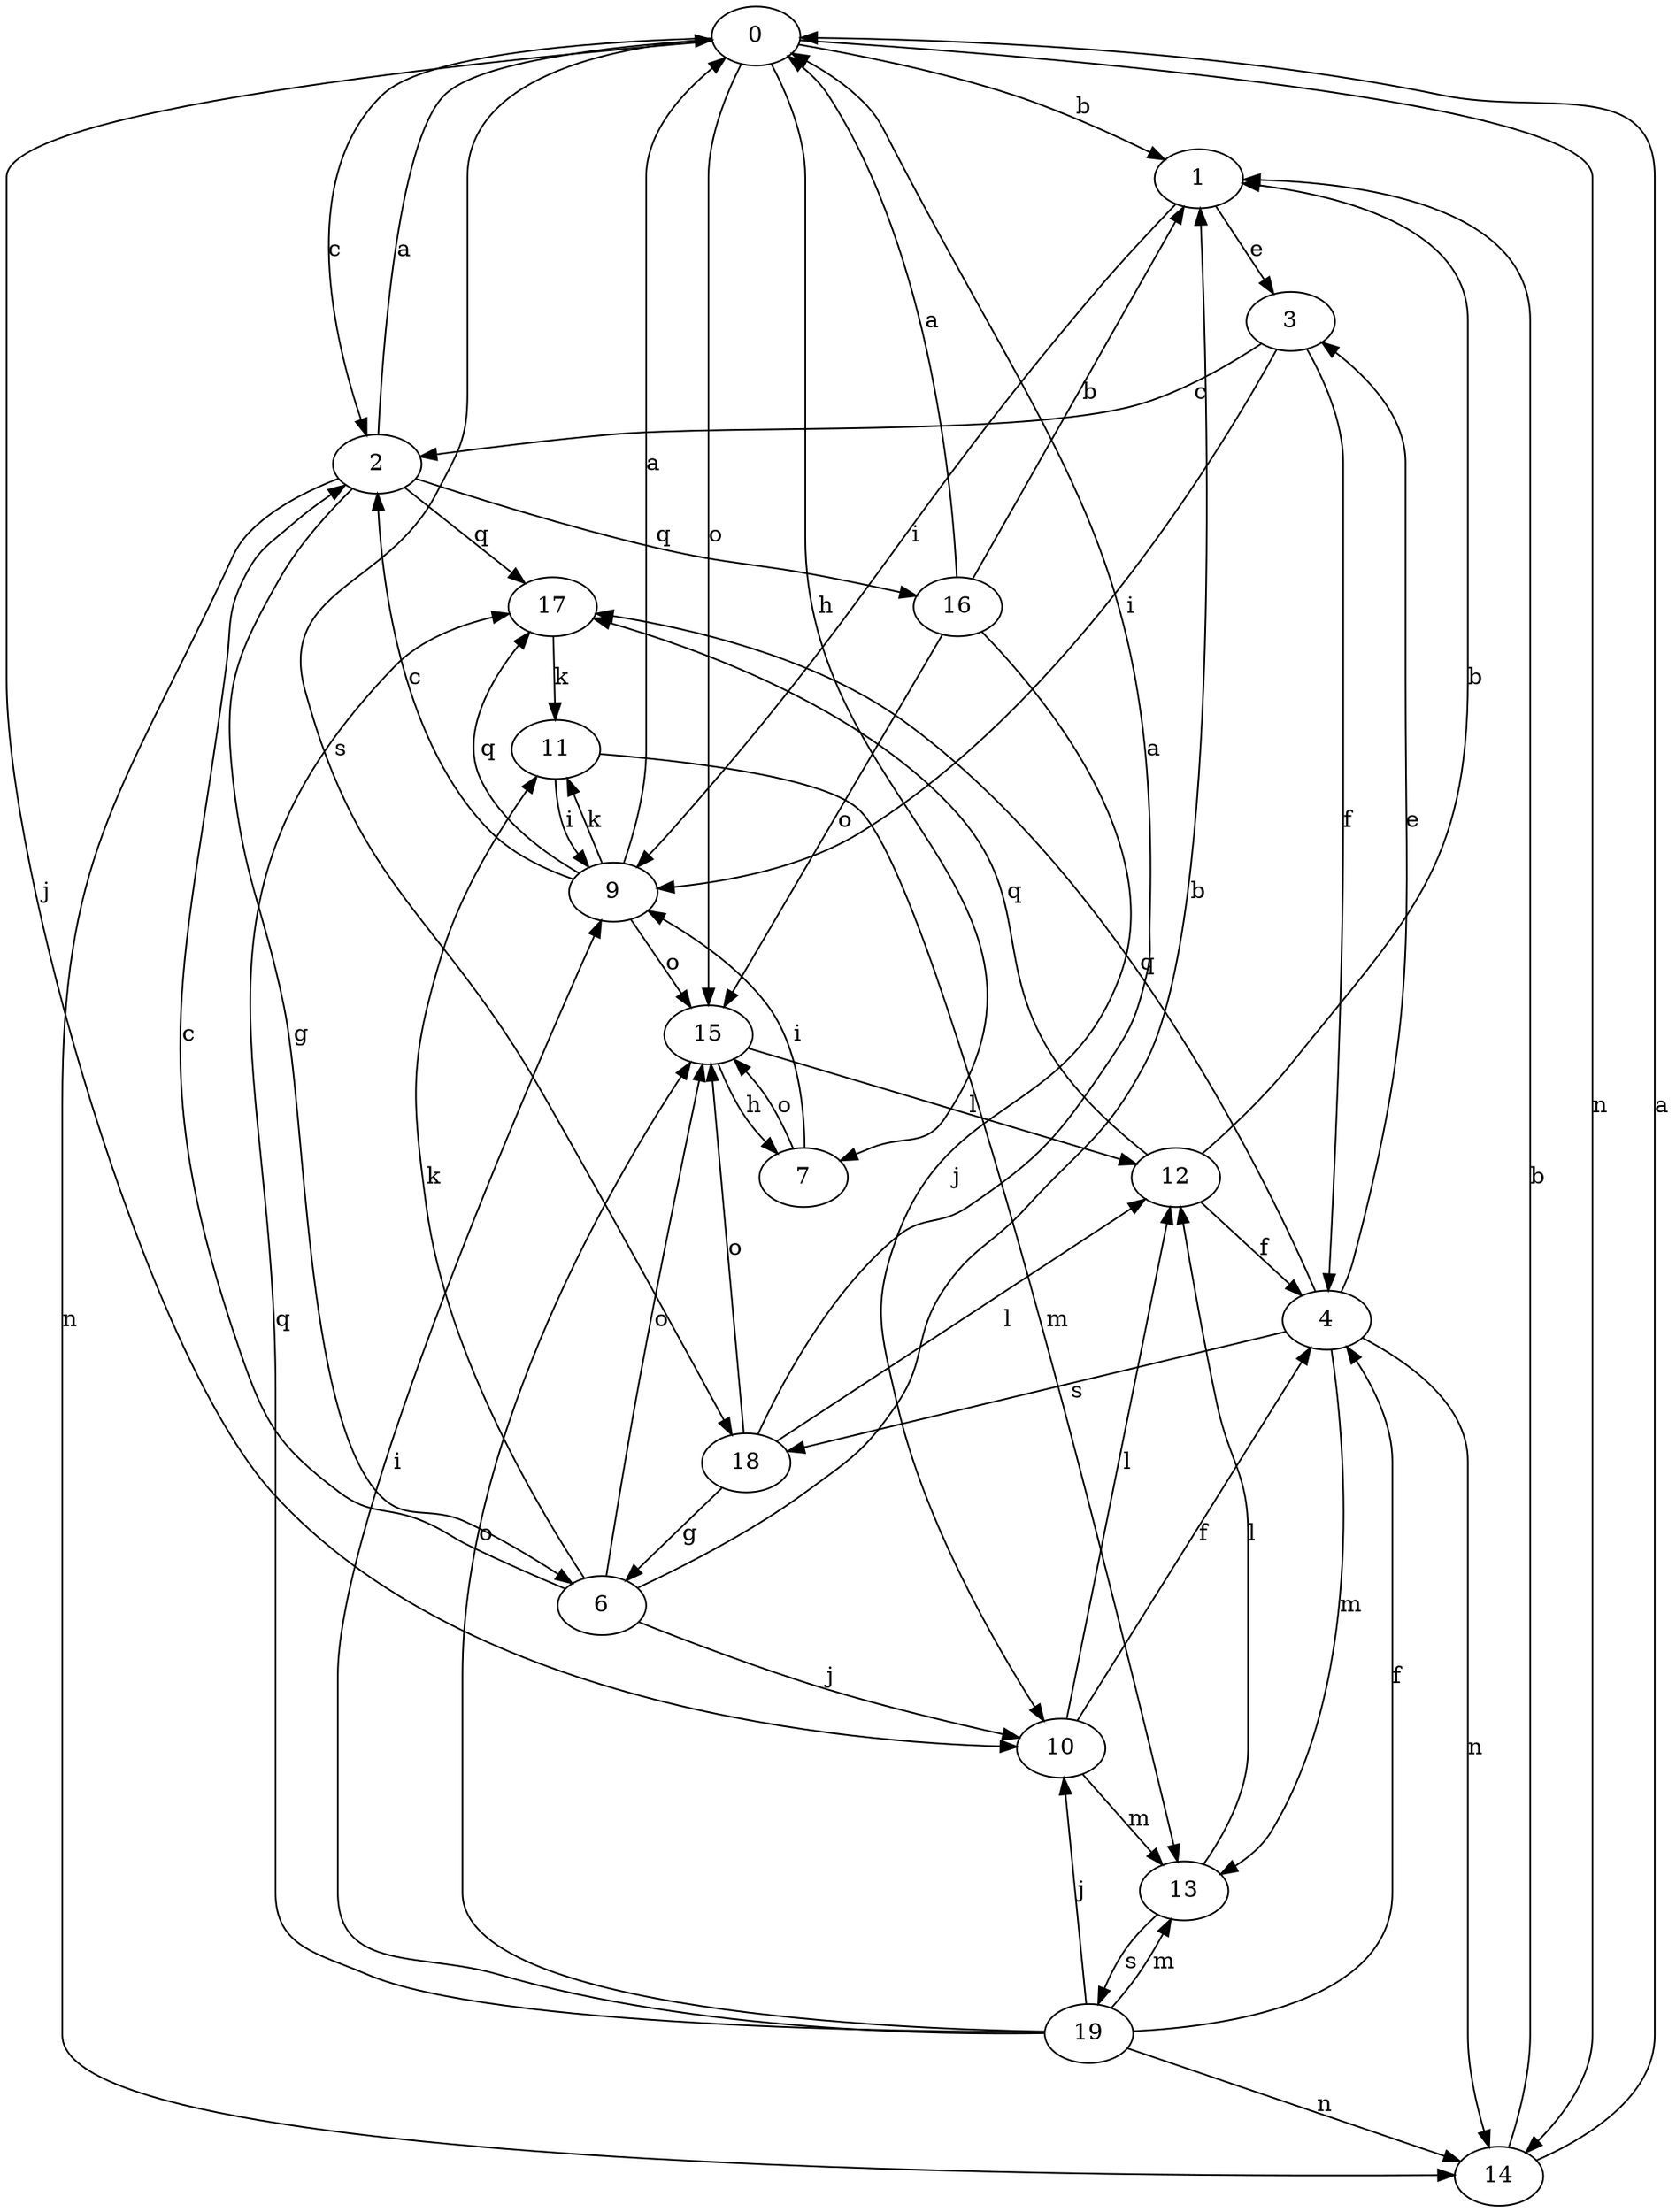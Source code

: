 strict digraph  {
0;
1;
2;
3;
4;
6;
7;
9;
10;
11;
12;
13;
14;
15;
16;
17;
18;
19;
0 -> 1  [label=b];
0 -> 2  [label=c];
0 -> 7  [label=h];
0 -> 10  [label=j];
0 -> 14  [label=n];
0 -> 15  [label=o];
0 -> 18  [label=s];
1 -> 3  [label=e];
1 -> 9  [label=i];
2 -> 0  [label=a];
2 -> 6  [label=g];
2 -> 14  [label=n];
2 -> 16  [label=q];
2 -> 17  [label=q];
3 -> 2  [label=c];
3 -> 4  [label=f];
3 -> 9  [label=i];
4 -> 3  [label=e];
4 -> 13  [label=m];
4 -> 14  [label=n];
4 -> 17  [label=q];
4 -> 18  [label=s];
6 -> 1  [label=b];
6 -> 2  [label=c];
6 -> 10  [label=j];
6 -> 11  [label=k];
6 -> 15  [label=o];
7 -> 9  [label=i];
7 -> 15  [label=o];
9 -> 0  [label=a];
9 -> 2  [label=c];
9 -> 11  [label=k];
9 -> 15  [label=o];
9 -> 17  [label=q];
10 -> 4  [label=f];
10 -> 12  [label=l];
10 -> 13  [label=m];
11 -> 9  [label=i];
11 -> 13  [label=m];
12 -> 1  [label=b];
12 -> 4  [label=f];
12 -> 17  [label=q];
13 -> 12  [label=l];
13 -> 19  [label=s];
14 -> 0  [label=a];
14 -> 1  [label=b];
15 -> 7  [label=h];
15 -> 12  [label=l];
16 -> 0  [label=a];
16 -> 1  [label=b];
16 -> 10  [label=j];
16 -> 15  [label=o];
17 -> 11  [label=k];
18 -> 0  [label=a];
18 -> 6  [label=g];
18 -> 12  [label=l];
18 -> 15  [label=o];
19 -> 4  [label=f];
19 -> 9  [label=i];
19 -> 10  [label=j];
19 -> 13  [label=m];
19 -> 14  [label=n];
19 -> 15  [label=o];
19 -> 17  [label=q];
}
